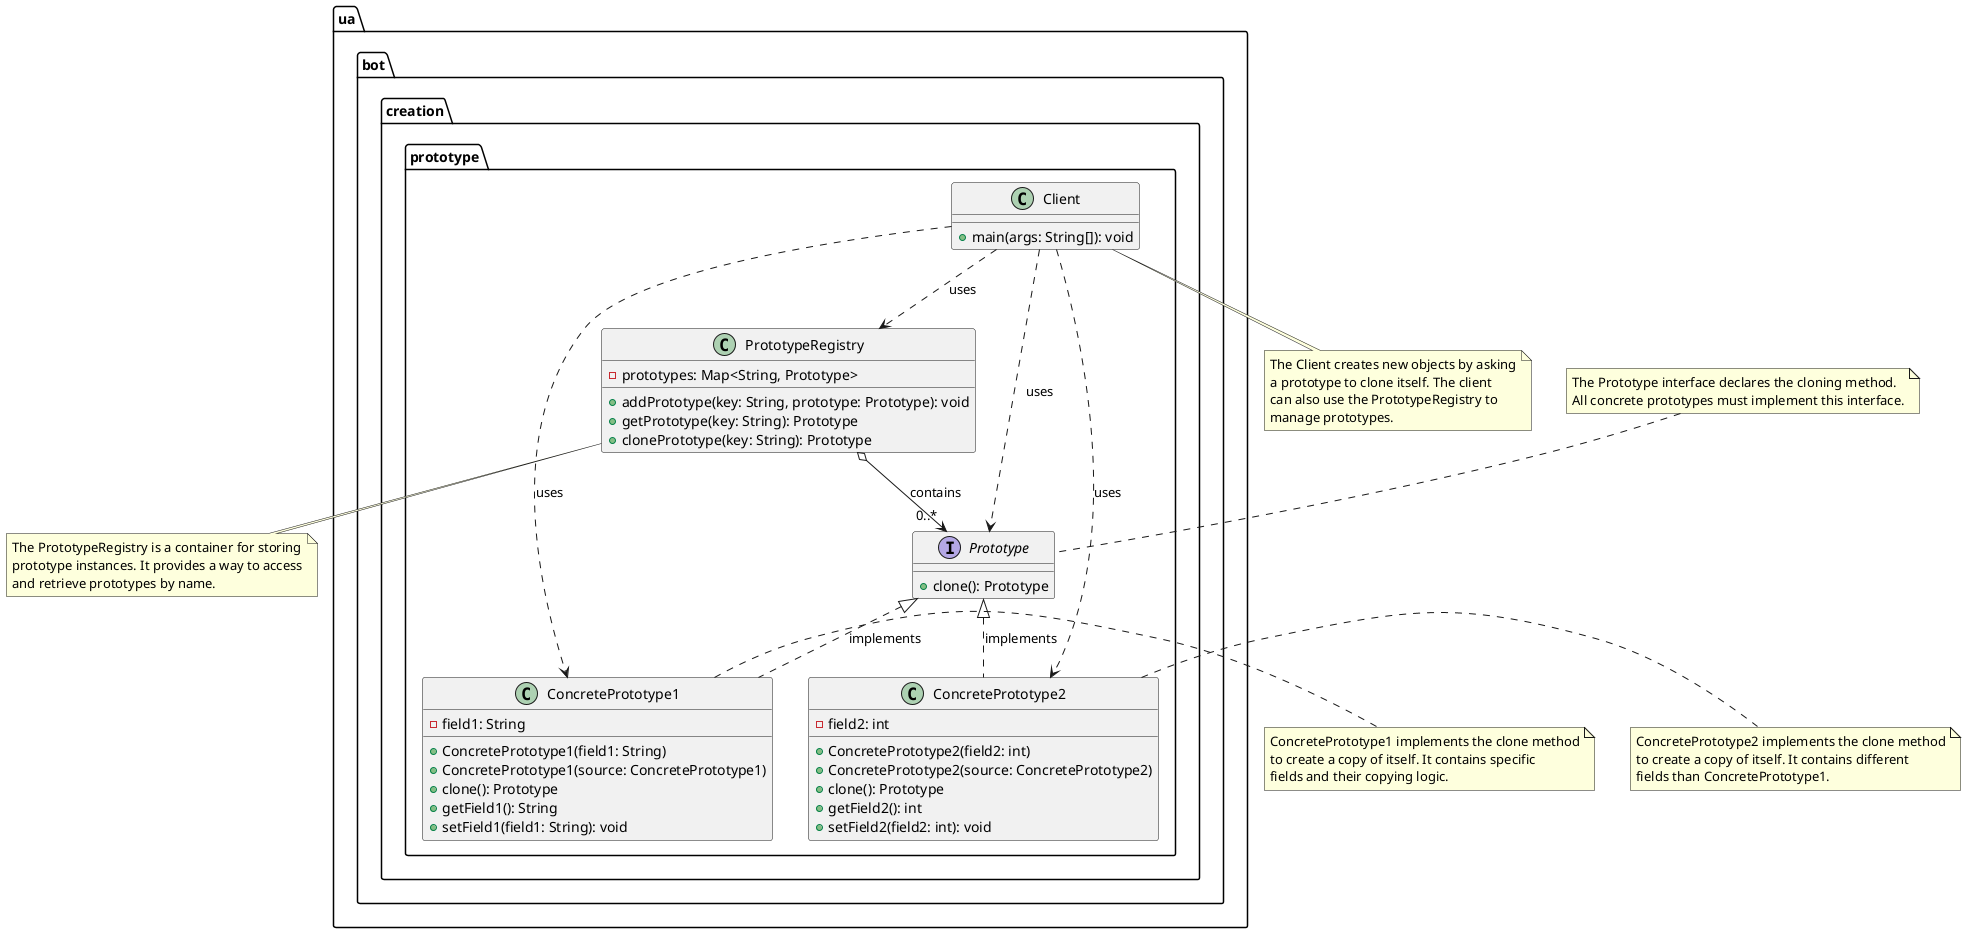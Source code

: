 @startuml Prototype Pattern

package "ua.bot.creation.prototype" {
    interface "Prototype" {
        +clone(): Prototype
    }
    
    class "ConcretePrototype1" {
        -field1: String
        +ConcretePrototype1(field1: String)
        +ConcretePrototype1(source: ConcretePrototype1)
        +clone(): Prototype
        +getField1(): String
        +setField1(field1: String): void
    }
    
    class "ConcretePrototype2" {
        -field2: int
        +ConcretePrototype2(field2: int)
        +ConcretePrototype2(source: ConcretePrototype2)
        +clone(): Prototype
        +getField2(): int
        +setField2(field2: int): void
    }
    
    class "PrototypeRegistry" {
        -prototypes: Map<String, Prototype>
        +addPrototype(key: String, prototype: Prototype): void
        +getPrototype(key: String): Prototype
        +clonePrototype(key: String): Prototype
    }
    
    class "Client" {
        +main(args: String[]): void
    }
    
    Prototype <|.. ConcretePrototype1 : implements
    Prototype <|.. ConcretePrototype2 : implements
    PrototypeRegistry o--> "0..*" Prototype : contains
    Client ..> Prototype : uses
    Client ..> ConcretePrototype1 : uses
    Client ..> ConcretePrototype2 : uses
    Client ..> PrototypeRegistry : uses
}

note top of Prototype
  The Prototype interface declares the cloning method.
  All concrete prototypes must implement this interface.
end note

note right of ConcretePrototype1
  ConcretePrototype1 implements the clone method
  to create a copy of itself. It contains specific
  fields and their copying logic.
end note

note right of ConcretePrototype2
  ConcretePrototype2 implements the clone method
  to create a copy of itself. It contains different
  fields than ConcretePrototype1.
end note

note bottom of PrototypeRegistry
  The PrototypeRegistry is a container for storing
  prototype instances. It provides a way to access
  and retrieve prototypes by name.
end note

note bottom of Client
  The Client creates new objects by asking
  a prototype to clone itself. The client
  can also use the PrototypeRegistry to
  manage prototypes.
end note

@enduml
